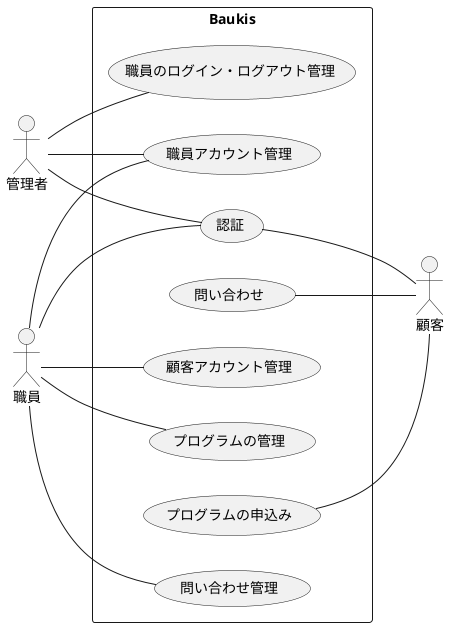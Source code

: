 @startuml
left to right direction
skinparam packageStyle rectangle
actor 管理者
actor 職員
actor 顧客
rectangle Baukis {
  管理者 -- (認証)
  管理者 -- (職員アカウント管理)
  管理者 -- (職員のログイン・ログアウト管理)
  職員 -- (認証)
  職員 -- (職員アカウント管理)
  職員 -- (顧客アカウント管理)
  職員 -- (プログラムの管理)
  職員 -- (問い合わせ管理)
  (認証) -- 顧客
  (プログラムの申込み) -- 顧客
  (問い合わせ) -- 顧客
}
@enduml